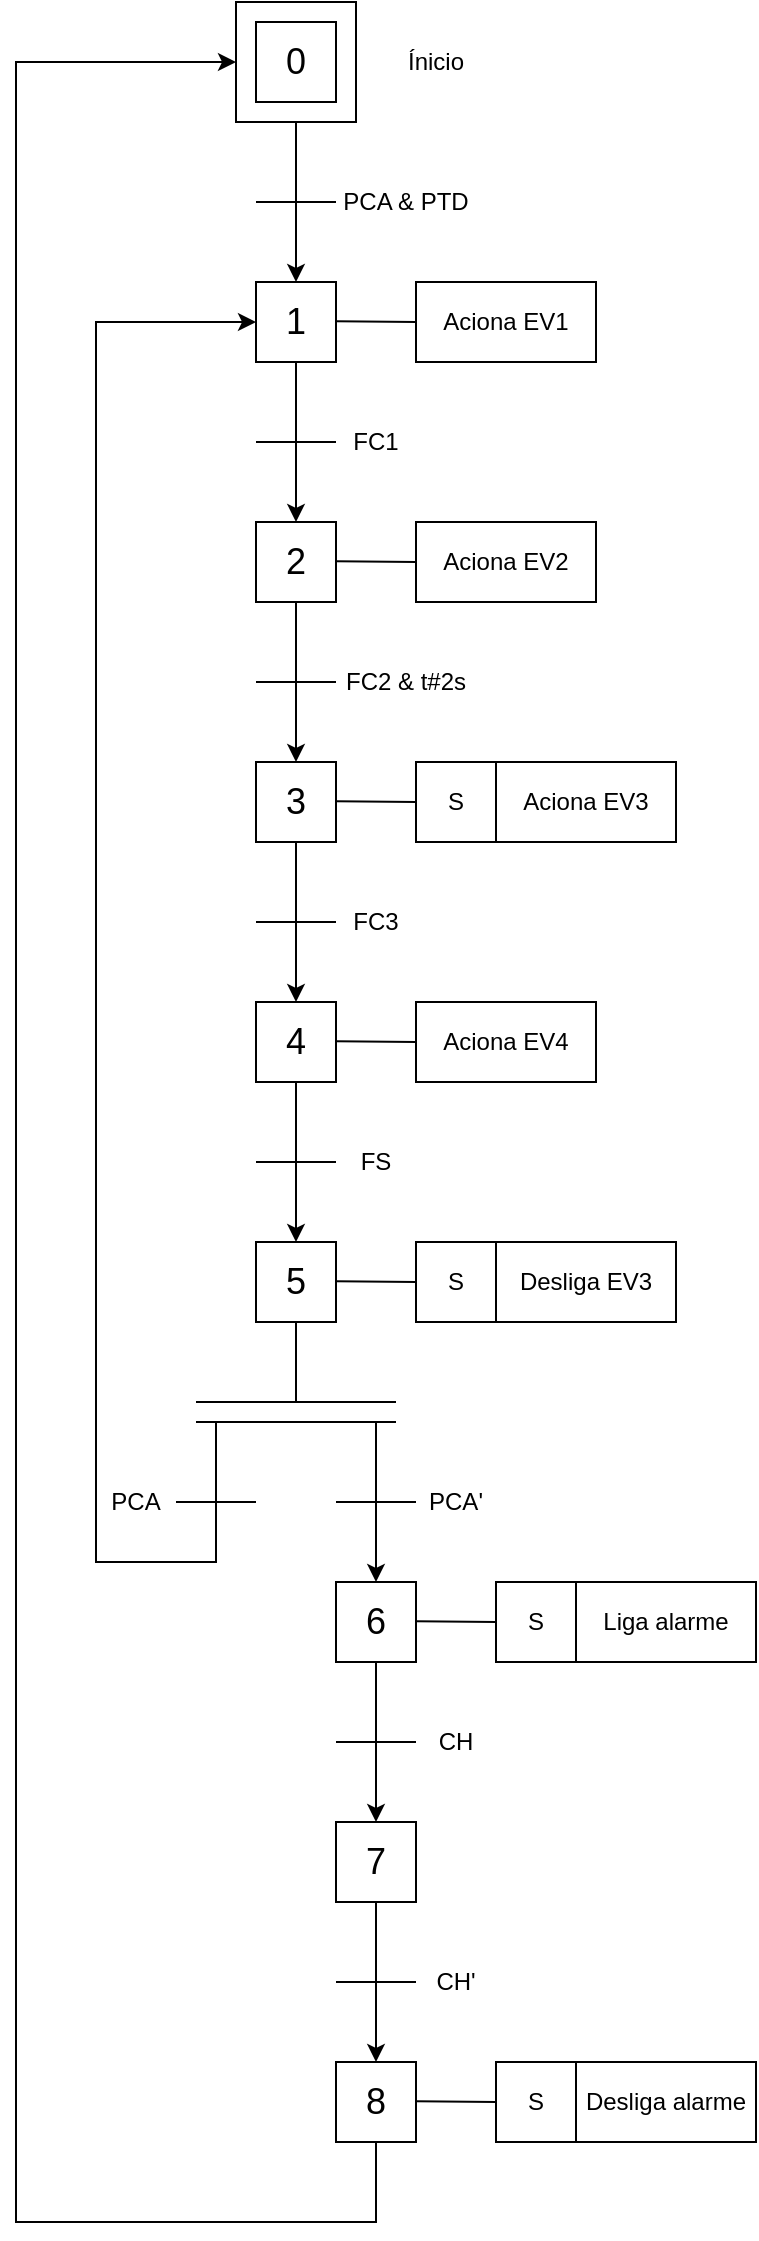 <mxfile version="28.2.5">
  <diagram name="Página-1" id="EpuS9euJVo_jh59Xog_h">
    <mxGraphModel dx="1111" dy="467" grid="1" gridSize="10" guides="1" tooltips="1" connect="1" arrows="1" fold="1" page="1" pageScale="1" pageWidth="827" pageHeight="1169" math="0" shadow="0">
      <root>
        <mxCell id="0" />
        <mxCell id="1" parent="0" />
        <mxCell id="uRA6-G0RPfM2Fc7buc75-2" value="" style="rounded=0;whiteSpace=wrap;html=1;" vertex="1" parent="1">
          <mxGeometry x="190" width="60" height="60" as="geometry" />
        </mxCell>
        <mxCell id="uRA6-G0RPfM2Fc7buc75-1" value="&lt;font style=&quot;font-size: 18px;&quot;&gt;0&lt;/font&gt;" style="rounded=0;whiteSpace=wrap;html=1;" vertex="1" parent="1">
          <mxGeometry x="200" y="10" width="40" height="40" as="geometry" />
        </mxCell>
        <mxCell id="uRA6-G0RPfM2Fc7buc75-3" value="&lt;div&gt;Ínicio&lt;/div&gt;" style="text;html=1;align=center;verticalAlign=middle;whiteSpace=wrap;rounded=0;" vertex="1" parent="1">
          <mxGeometry x="260" y="15" width="60" height="30" as="geometry" />
        </mxCell>
        <mxCell id="uRA6-G0RPfM2Fc7buc75-6" value="&lt;font style=&quot;font-size: 18px;&quot;&gt;1&lt;/font&gt;" style="rounded=0;whiteSpace=wrap;html=1;" vertex="1" parent="1">
          <mxGeometry x="200" y="140" width="40" height="40" as="geometry" />
        </mxCell>
        <mxCell id="uRA6-G0RPfM2Fc7buc75-7" value="" style="endArrow=classic;html=1;rounded=0;exitX=0.5;exitY=1;exitDx=0;exitDy=0;entryX=0.5;entryY=0;entryDx=0;entryDy=0;" edge="1" parent="1" source="uRA6-G0RPfM2Fc7buc75-2" target="uRA6-G0RPfM2Fc7buc75-6">
          <mxGeometry width="50" height="50" relative="1" as="geometry">
            <mxPoint x="390" y="280" as="sourcePoint" />
            <mxPoint x="440" y="230" as="targetPoint" />
          </mxGeometry>
        </mxCell>
        <mxCell id="uRA6-G0RPfM2Fc7buc75-8" value="" style="endArrow=none;html=1;rounded=0;" edge="1" parent="1">
          <mxGeometry width="50" height="50" relative="1" as="geometry">
            <mxPoint x="200" y="100" as="sourcePoint" />
            <mxPoint x="240" y="100" as="targetPoint" />
          </mxGeometry>
        </mxCell>
        <mxCell id="uRA6-G0RPfM2Fc7buc75-9" value="PCA &amp;amp; PTD" style="text;html=1;align=center;verticalAlign=middle;whiteSpace=wrap;rounded=0;" vertex="1" parent="1">
          <mxGeometry x="240" y="90" width="70" height="20" as="geometry" />
        </mxCell>
        <mxCell id="uRA6-G0RPfM2Fc7buc75-10" value="Aciona EV1" style="rounded=0;whiteSpace=wrap;html=1;" vertex="1" parent="1">
          <mxGeometry x="280" y="140" width="90" height="40" as="geometry" />
        </mxCell>
        <mxCell id="uRA6-G0RPfM2Fc7buc75-12" value="" style="endArrow=none;html=1;rounded=0;exitX=1;exitY=0.5;exitDx=0;exitDy=0;" edge="1" parent="1">
          <mxGeometry width="50" height="50" relative="1" as="geometry">
            <mxPoint x="240" y="159.66" as="sourcePoint" />
            <mxPoint x="280" y="160" as="targetPoint" />
          </mxGeometry>
        </mxCell>
        <mxCell id="uRA6-G0RPfM2Fc7buc75-14" value="" style="endArrow=classic;html=1;rounded=0;exitX=0.5;exitY=1;exitDx=0;exitDy=0;entryX=0.5;entryY=0;entryDx=0;entryDy=0;" edge="1" parent="1">
          <mxGeometry width="50" height="50" relative="1" as="geometry">
            <mxPoint x="220" y="180" as="sourcePoint" />
            <mxPoint x="220" y="260" as="targetPoint" />
          </mxGeometry>
        </mxCell>
        <mxCell id="uRA6-G0RPfM2Fc7buc75-15" value="" style="endArrow=none;html=1;rounded=0;" edge="1" parent="1">
          <mxGeometry width="50" height="50" relative="1" as="geometry">
            <mxPoint x="200" y="220" as="sourcePoint" />
            <mxPoint x="240" y="220" as="targetPoint" />
          </mxGeometry>
        </mxCell>
        <mxCell id="uRA6-G0RPfM2Fc7buc75-16" value="FC1" style="text;html=1;align=center;verticalAlign=middle;whiteSpace=wrap;rounded=0;" vertex="1" parent="1">
          <mxGeometry x="240" y="210" width="40" height="20" as="geometry" />
        </mxCell>
        <mxCell id="uRA6-G0RPfM2Fc7buc75-17" value="&lt;font style=&quot;font-size: 18px;&quot;&gt;2&lt;/font&gt;" style="rounded=0;whiteSpace=wrap;html=1;" vertex="1" parent="1">
          <mxGeometry x="200" y="260" width="40" height="40" as="geometry" />
        </mxCell>
        <mxCell id="uRA6-G0RPfM2Fc7buc75-18" value="Aciona EV2" style="rounded=0;whiteSpace=wrap;html=1;" vertex="1" parent="1">
          <mxGeometry x="280" y="260" width="90" height="40" as="geometry" />
        </mxCell>
        <mxCell id="uRA6-G0RPfM2Fc7buc75-19" value="" style="endArrow=none;html=1;rounded=0;exitX=1;exitY=0.5;exitDx=0;exitDy=0;" edge="1" parent="1">
          <mxGeometry width="50" height="50" relative="1" as="geometry">
            <mxPoint x="240" y="279.66" as="sourcePoint" />
            <mxPoint x="280" y="280" as="targetPoint" />
          </mxGeometry>
        </mxCell>
        <mxCell id="uRA6-G0RPfM2Fc7buc75-20" value="" style="endArrow=classic;html=1;rounded=0;exitX=0.5;exitY=1;exitDx=0;exitDy=0;entryX=0.5;entryY=0;entryDx=0;entryDy=0;" edge="1" parent="1">
          <mxGeometry width="50" height="50" relative="1" as="geometry">
            <mxPoint x="220" y="300" as="sourcePoint" />
            <mxPoint x="220" y="380" as="targetPoint" />
          </mxGeometry>
        </mxCell>
        <mxCell id="uRA6-G0RPfM2Fc7buc75-21" value="" style="endArrow=none;html=1;rounded=0;" edge="1" parent="1">
          <mxGeometry width="50" height="50" relative="1" as="geometry">
            <mxPoint x="200" y="340" as="sourcePoint" />
            <mxPoint x="240" y="340" as="targetPoint" />
          </mxGeometry>
        </mxCell>
        <mxCell id="uRA6-G0RPfM2Fc7buc75-22" value="FC2 &amp;amp; t#2s" style="text;html=1;align=center;verticalAlign=middle;whiteSpace=wrap;rounded=0;" vertex="1" parent="1">
          <mxGeometry x="240" y="330" width="70" height="20" as="geometry" />
        </mxCell>
        <mxCell id="uRA6-G0RPfM2Fc7buc75-23" value="&lt;font style=&quot;font-size: 18px;&quot;&gt;3&lt;/font&gt;" style="rounded=0;whiteSpace=wrap;html=1;" vertex="1" parent="1">
          <mxGeometry x="200" y="380" width="40" height="40" as="geometry" />
        </mxCell>
        <mxCell id="uRA6-G0RPfM2Fc7buc75-24" value="Aciona EV3" style="rounded=0;whiteSpace=wrap;html=1;" vertex="1" parent="1">
          <mxGeometry x="320" y="380" width="90" height="40" as="geometry" />
        </mxCell>
        <mxCell id="uRA6-G0RPfM2Fc7buc75-25" value="" style="endArrow=none;html=1;rounded=0;exitX=1;exitY=0.5;exitDx=0;exitDy=0;" edge="1" parent="1">
          <mxGeometry width="50" height="50" relative="1" as="geometry">
            <mxPoint x="240" y="399.66" as="sourcePoint" />
            <mxPoint x="280" y="400" as="targetPoint" />
          </mxGeometry>
        </mxCell>
        <mxCell id="uRA6-G0RPfM2Fc7buc75-26" value="S" style="rounded=0;whiteSpace=wrap;html=1;" vertex="1" parent="1">
          <mxGeometry x="280" y="380" width="40" height="40" as="geometry" />
        </mxCell>
        <mxCell id="uRA6-G0RPfM2Fc7buc75-28" value="" style="endArrow=classic;html=1;rounded=0;exitX=0.5;exitY=1;exitDx=0;exitDy=0;entryX=0.5;entryY=0;entryDx=0;entryDy=0;" edge="1" parent="1">
          <mxGeometry width="50" height="50" relative="1" as="geometry">
            <mxPoint x="220" y="420" as="sourcePoint" />
            <mxPoint x="220" y="500" as="targetPoint" />
          </mxGeometry>
        </mxCell>
        <mxCell id="uRA6-G0RPfM2Fc7buc75-29" value="" style="endArrow=none;html=1;rounded=0;" edge="1" parent="1">
          <mxGeometry width="50" height="50" relative="1" as="geometry">
            <mxPoint x="200" y="460" as="sourcePoint" />
            <mxPoint x="240" y="460" as="targetPoint" />
          </mxGeometry>
        </mxCell>
        <mxCell id="uRA6-G0RPfM2Fc7buc75-30" value="FC3" style="text;html=1;align=center;verticalAlign=middle;whiteSpace=wrap;rounded=0;" vertex="1" parent="1">
          <mxGeometry x="240" y="450" width="40" height="20" as="geometry" />
        </mxCell>
        <mxCell id="uRA6-G0RPfM2Fc7buc75-31" value="&lt;font style=&quot;font-size: 18px;&quot;&gt;4&lt;/font&gt;" style="rounded=0;whiteSpace=wrap;html=1;" vertex="1" parent="1">
          <mxGeometry x="200" y="500" width="40" height="40" as="geometry" />
        </mxCell>
        <mxCell id="uRA6-G0RPfM2Fc7buc75-32" value="Aciona EV4" style="rounded=0;whiteSpace=wrap;html=1;" vertex="1" parent="1">
          <mxGeometry x="280" y="500" width="90" height="40" as="geometry" />
        </mxCell>
        <mxCell id="uRA6-G0RPfM2Fc7buc75-33" value="" style="endArrow=none;html=1;rounded=0;exitX=1;exitY=0.5;exitDx=0;exitDy=0;" edge="1" parent="1">
          <mxGeometry width="50" height="50" relative="1" as="geometry">
            <mxPoint x="240" y="519.66" as="sourcePoint" />
            <mxPoint x="280" y="520" as="targetPoint" />
          </mxGeometry>
        </mxCell>
        <mxCell id="uRA6-G0RPfM2Fc7buc75-36" value="" style="endArrow=classic;html=1;rounded=0;exitX=0.5;exitY=1;exitDx=0;exitDy=0;entryX=0.5;entryY=0;entryDx=0;entryDy=0;" edge="1" parent="1">
          <mxGeometry width="50" height="50" relative="1" as="geometry">
            <mxPoint x="220" y="540" as="sourcePoint" />
            <mxPoint x="220" y="620" as="targetPoint" />
          </mxGeometry>
        </mxCell>
        <mxCell id="uRA6-G0RPfM2Fc7buc75-37" value="" style="endArrow=none;html=1;rounded=0;" edge="1" parent="1">
          <mxGeometry width="50" height="50" relative="1" as="geometry">
            <mxPoint x="200" y="580" as="sourcePoint" />
            <mxPoint x="240" y="580" as="targetPoint" />
          </mxGeometry>
        </mxCell>
        <mxCell id="uRA6-G0RPfM2Fc7buc75-38" value="FS" style="text;html=1;align=center;verticalAlign=middle;whiteSpace=wrap;rounded=0;" vertex="1" parent="1">
          <mxGeometry x="240" y="570" width="40" height="20" as="geometry" />
        </mxCell>
        <mxCell id="uRA6-G0RPfM2Fc7buc75-39" value="&lt;font style=&quot;font-size: 18px;&quot;&gt;5&lt;/font&gt;" style="rounded=0;whiteSpace=wrap;html=1;" vertex="1" parent="1">
          <mxGeometry x="200" y="620" width="40" height="40" as="geometry" />
        </mxCell>
        <mxCell id="uRA6-G0RPfM2Fc7buc75-41" value="" style="endArrow=none;html=1;rounded=0;exitX=1;exitY=0.5;exitDx=0;exitDy=0;" edge="1" parent="1">
          <mxGeometry width="50" height="50" relative="1" as="geometry">
            <mxPoint x="240" y="639.66" as="sourcePoint" />
            <mxPoint x="280" y="640" as="targetPoint" />
          </mxGeometry>
        </mxCell>
        <mxCell id="uRA6-G0RPfM2Fc7buc75-42" value="Desliga EV3" style="rounded=0;whiteSpace=wrap;html=1;" vertex="1" parent="1">
          <mxGeometry x="320" y="620" width="90" height="40" as="geometry" />
        </mxCell>
        <mxCell id="uRA6-G0RPfM2Fc7buc75-43" value="S" style="rounded=0;whiteSpace=wrap;html=1;" vertex="1" parent="1">
          <mxGeometry x="280" y="620" width="40" height="40" as="geometry" />
        </mxCell>
        <mxCell id="uRA6-G0RPfM2Fc7buc75-44" value="" style="endArrow=none;html=1;rounded=0;exitX=0.5;exitY=1;exitDx=0;exitDy=0;" edge="1" parent="1" source="uRA6-G0RPfM2Fc7buc75-39">
          <mxGeometry width="50" height="50" relative="1" as="geometry">
            <mxPoint x="340" y="740" as="sourcePoint" />
            <mxPoint x="220" y="700" as="targetPoint" />
          </mxGeometry>
        </mxCell>
        <mxCell id="uRA6-G0RPfM2Fc7buc75-45" value="" style="endArrow=none;html=1;rounded=0;" edge="1" parent="1">
          <mxGeometry width="50" height="50" relative="1" as="geometry">
            <mxPoint x="170" y="700" as="sourcePoint" />
            <mxPoint x="270" y="700" as="targetPoint" />
          </mxGeometry>
        </mxCell>
        <mxCell id="uRA6-G0RPfM2Fc7buc75-47" value="" style="endArrow=none;html=1;rounded=0;" edge="1" parent="1">
          <mxGeometry width="50" height="50" relative="1" as="geometry">
            <mxPoint x="170" y="710" as="sourcePoint" />
            <mxPoint x="270" y="710" as="targetPoint" />
          </mxGeometry>
        </mxCell>
        <mxCell id="uRA6-G0RPfM2Fc7buc75-48" value="" style="endArrow=classic;html=1;rounded=0;entryX=0;entryY=0.5;entryDx=0;entryDy=0;" edge="1" parent="1" target="uRA6-G0RPfM2Fc7buc75-6">
          <mxGeometry width="50" height="50" relative="1" as="geometry">
            <mxPoint x="180" y="710" as="sourcePoint" />
            <mxPoint x="150" y="330" as="targetPoint" />
            <Array as="points">
              <mxPoint x="180" y="780" />
              <mxPoint x="120" y="780" />
              <mxPoint x="120" y="160" />
            </Array>
          </mxGeometry>
        </mxCell>
        <mxCell id="uRA6-G0RPfM2Fc7buc75-49" value="" style="endArrow=none;html=1;rounded=0;" edge="1" parent="1">
          <mxGeometry width="50" height="50" relative="1" as="geometry">
            <mxPoint x="160" y="750" as="sourcePoint" />
            <mxPoint x="200" y="750" as="targetPoint" />
          </mxGeometry>
        </mxCell>
        <mxCell id="uRA6-G0RPfM2Fc7buc75-50" value="PCA" style="text;html=1;align=center;verticalAlign=middle;whiteSpace=wrap;rounded=0;" vertex="1" parent="1">
          <mxGeometry x="120" y="740" width="40" height="20" as="geometry" />
        </mxCell>
        <mxCell id="uRA6-G0RPfM2Fc7buc75-51" value="" style="endArrow=classic;html=1;rounded=0;exitX=0.5;exitY=1;exitDx=0;exitDy=0;entryX=0.5;entryY=0;entryDx=0;entryDy=0;" edge="1" parent="1">
          <mxGeometry width="50" height="50" relative="1" as="geometry">
            <mxPoint x="260" y="710" as="sourcePoint" />
            <mxPoint x="260" y="790" as="targetPoint" />
          </mxGeometry>
        </mxCell>
        <mxCell id="uRA6-G0RPfM2Fc7buc75-52" value="" style="endArrow=none;html=1;rounded=0;" edge="1" parent="1">
          <mxGeometry width="50" height="50" relative="1" as="geometry">
            <mxPoint x="240" y="750" as="sourcePoint" />
            <mxPoint x="280" y="750" as="targetPoint" />
          </mxGeometry>
        </mxCell>
        <mxCell id="uRA6-G0RPfM2Fc7buc75-53" value="PCA&#39;" style="text;html=1;align=center;verticalAlign=middle;whiteSpace=wrap;rounded=0;" vertex="1" parent="1">
          <mxGeometry x="280" y="740" width="40" height="20" as="geometry" />
        </mxCell>
        <mxCell id="uRA6-G0RPfM2Fc7buc75-54" value="&lt;font style=&quot;font-size: 18px;&quot;&gt;6&lt;/font&gt;" style="rounded=0;whiteSpace=wrap;html=1;" vertex="1" parent="1">
          <mxGeometry x="240" y="790" width="40" height="40" as="geometry" />
        </mxCell>
        <mxCell id="uRA6-G0RPfM2Fc7buc75-55" value="" style="endArrow=none;html=1;rounded=0;exitX=1;exitY=0.5;exitDx=0;exitDy=0;" edge="1" parent="1">
          <mxGeometry width="50" height="50" relative="1" as="geometry">
            <mxPoint x="280" y="809.66" as="sourcePoint" />
            <mxPoint x="320" y="810" as="targetPoint" />
          </mxGeometry>
        </mxCell>
        <mxCell id="uRA6-G0RPfM2Fc7buc75-56" value="Liga alarme" style="rounded=0;whiteSpace=wrap;html=1;" vertex="1" parent="1">
          <mxGeometry x="360" y="790" width="90" height="40" as="geometry" />
        </mxCell>
        <mxCell id="uRA6-G0RPfM2Fc7buc75-57" value="S" style="rounded=0;whiteSpace=wrap;html=1;" vertex="1" parent="1">
          <mxGeometry x="320" y="790" width="40" height="40" as="geometry" />
        </mxCell>
        <mxCell id="uRA6-G0RPfM2Fc7buc75-58" value="" style="endArrow=classic;html=1;rounded=0;exitX=0.5;exitY=1;exitDx=0;exitDy=0;entryX=0.5;entryY=0;entryDx=0;entryDy=0;" edge="1" parent="1">
          <mxGeometry width="50" height="50" relative="1" as="geometry">
            <mxPoint x="260" y="830" as="sourcePoint" />
            <mxPoint x="260" y="910" as="targetPoint" />
          </mxGeometry>
        </mxCell>
        <mxCell id="uRA6-G0RPfM2Fc7buc75-59" value="" style="endArrow=none;html=1;rounded=0;" edge="1" parent="1">
          <mxGeometry width="50" height="50" relative="1" as="geometry">
            <mxPoint x="240" y="870" as="sourcePoint" />
            <mxPoint x="280" y="870" as="targetPoint" />
          </mxGeometry>
        </mxCell>
        <mxCell id="uRA6-G0RPfM2Fc7buc75-60" value="CH" style="text;html=1;align=center;verticalAlign=middle;whiteSpace=wrap;rounded=0;" vertex="1" parent="1">
          <mxGeometry x="280" y="860" width="40" height="20" as="geometry" />
        </mxCell>
        <mxCell id="uRA6-G0RPfM2Fc7buc75-61" value="&lt;font style=&quot;font-size: 18px;&quot;&gt;7&lt;/font&gt;" style="rounded=0;whiteSpace=wrap;html=1;" vertex="1" parent="1">
          <mxGeometry x="240" y="910" width="40" height="40" as="geometry" />
        </mxCell>
        <mxCell id="uRA6-G0RPfM2Fc7buc75-65" value="" style="endArrow=classic;html=1;rounded=0;exitX=0.5;exitY=1;exitDx=0;exitDy=0;entryX=0.5;entryY=0;entryDx=0;entryDy=0;" edge="1" parent="1">
          <mxGeometry width="50" height="50" relative="1" as="geometry">
            <mxPoint x="260" y="950" as="sourcePoint" />
            <mxPoint x="260" y="1030" as="targetPoint" />
          </mxGeometry>
        </mxCell>
        <mxCell id="uRA6-G0RPfM2Fc7buc75-66" value="" style="endArrow=none;html=1;rounded=0;" edge="1" parent="1">
          <mxGeometry width="50" height="50" relative="1" as="geometry">
            <mxPoint x="240" y="990" as="sourcePoint" />
            <mxPoint x="280" y="990" as="targetPoint" />
          </mxGeometry>
        </mxCell>
        <mxCell id="uRA6-G0RPfM2Fc7buc75-67" value="CH&#39;" style="text;html=1;align=center;verticalAlign=middle;whiteSpace=wrap;rounded=0;" vertex="1" parent="1">
          <mxGeometry x="280" y="980" width="40" height="20" as="geometry" />
        </mxCell>
        <mxCell id="uRA6-G0RPfM2Fc7buc75-68" value="&lt;font style=&quot;font-size: 18px;&quot;&gt;8&lt;/font&gt;" style="rounded=0;whiteSpace=wrap;html=1;" vertex="1" parent="1">
          <mxGeometry x="240" y="1030" width="40" height="40" as="geometry" />
        </mxCell>
        <mxCell id="uRA6-G0RPfM2Fc7buc75-69" value="" style="endArrow=none;html=1;rounded=0;exitX=1;exitY=0.5;exitDx=0;exitDy=0;" edge="1" parent="1">
          <mxGeometry width="50" height="50" relative="1" as="geometry">
            <mxPoint x="280" y="1049.66" as="sourcePoint" />
            <mxPoint x="320" y="1050" as="targetPoint" />
          </mxGeometry>
        </mxCell>
        <mxCell id="uRA6-G0RPfM2Fc7buc75-70" value="Desliga alarme" style="rounded=0;whiteSpace=wrap;html=1;" vertex="1" parent="1">
          <mxGeometry x="360" y="1030" width="90" height="40" as="geometry" />
        </mxCell>
        <mxCell id="uRA6-G0RPfM2Fc7buc75-71" value="S" style="rounded=0;whiteSpace=wrap;html=1;" vertex="1" parent="1">
          <mxGeometry x="320" y="1030" width="40" height="40" as="geometry" />
        </mxCell>
        <mxCell id="uRA6-G0RPfM2Fc7buc75-72" value="" style="endArrow=classic;html=1;rounded=0;exitX=0.5;exitY=1;exitDx=0;exitDy=0;entryX=0;entryY=0.5;entryDx=0;entryDy=0;" edge="1" parent="1" source="uRA6-G0RPfM2Fc7buc75-68" target="uRA6-G0RPfM2Fc7buc75-2">
          <mxGeometry width="50" height="50" relative="1" as="geometry">
            <mxPoint x="320" y="980" as="sourcePoint" />
            <mxPoint x="70" y="300" as="targetPoint" />
            <Array as="points">
              <mxPoint x="260" y="1110" />
              <mxPoint x="80" y="1110" />
              <mxPoint x="80" y="30" />
            </Array>
          </mxGeometry>
        </mxCell>
      </root>
    </mxGraphModel>
  </diagram>
</mxfile>
